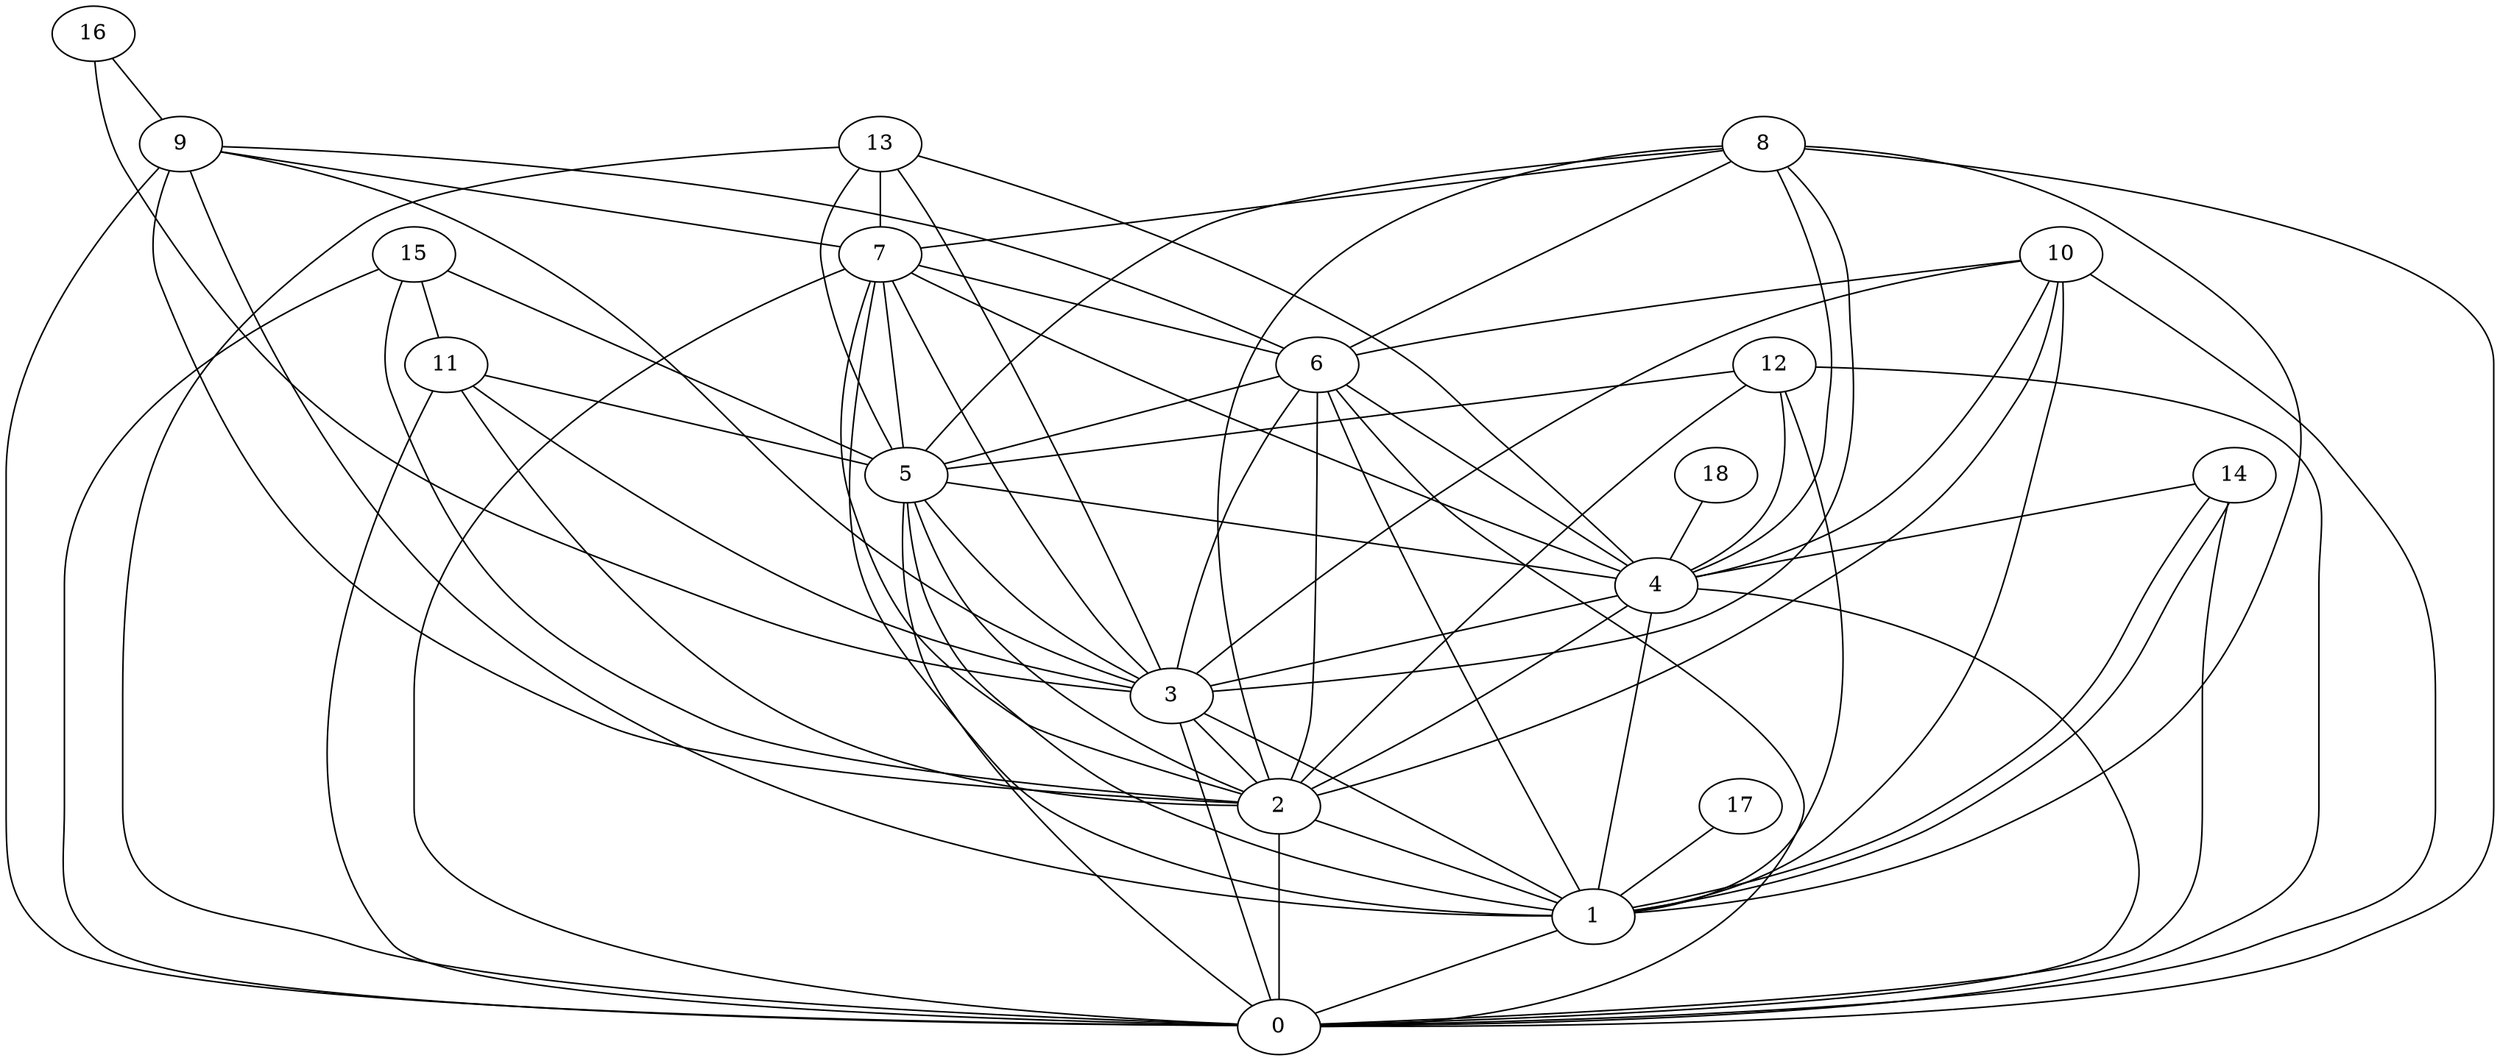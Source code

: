 graph G {
0;
1;
2;
3;
4;
5;
6;
7;
8;
9;
10;
11;
12;
13;
14;
15;
16;
17;
18;
18--4 ;
17--1 ;
16--3 ;
16--9 ;
15--2 ;
15--5 ;
15--11 ;
15--0 ;
14--4 ;
14--1 ;
14--1 ;
14--0 ;
13--5 ;
13--4 ;
13--0 ;
13--3 ;
13--7 ;
12--1 ;
12--2 ;
12--4 ;
12--5 ;
12--0 ;
11--0 ;
11--5 ;
11--2 ;
11--3 ;
10--0 ;
10--4 ;
10--2 ;
10--3 ;
10--1 ;
10--6 ;
9--7 ;
9--1 ;
9--2 ;
9--0 ;
9--6 ;
9--3 ;
8--3 ;
8--6 ;
8--7 ;
8--2 ;
8--1 ;
8--5 ;
8--4 ;
8--0 ;
7--1 ;
7--2 ;
7--4 ;
7--6 ;
7--3 ;
7--5 ;
7--0 ;
6--5 ;
6--3 ;
6--0 ;
6--4 ;
6--2 ;
6--1 ;
5--4 ;
5--1 ;
5--2 ;
5--3 ;
5--0 ;
4--0 ;
4--2 ;
4--3 ;
4--1 ;
3--0 ;
3--1 ;
3--2 ;
2--0 ;
2--1 ;
1--0 ;
}

